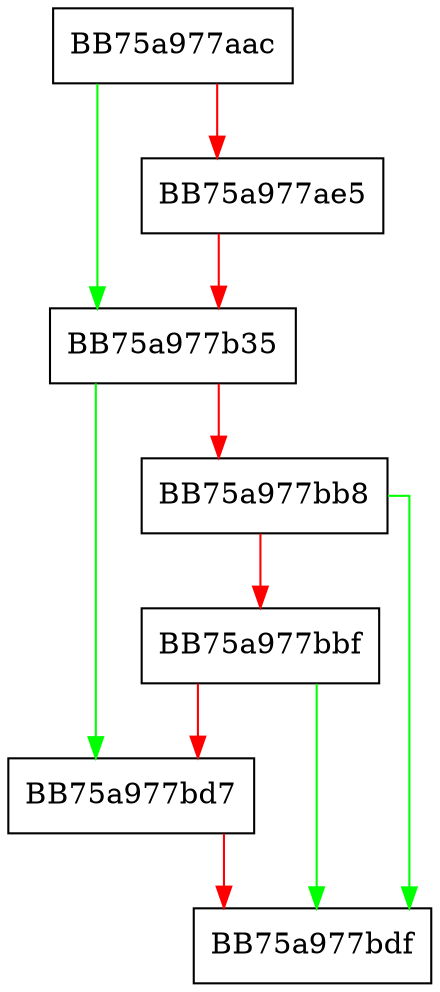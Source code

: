 digraph add_value {
  node [shape="box"];
  graph [splines=ortho];
  BB75a977aac -> BB75a977b35 [color="green"];
  BB75a977aac -> BB75a977ae5 [color="red"];
  BB75a977ae5 -> BB75a977b35 [color="red"];
  BB75a977b35 -> BB75a977bd7 [color="green"];
  BB75a977b35 -> BB75a977bb8 [color="red"];
  BB75a977bb8 -> BB75a977bdf [color="green"];
  BB75a977bb8 -> BB75a977bbf [color="red"];
  BB75a977bbf -> BB75a977bdf [color="green"];
  BB75a977bbf -> BB75a977bd7 [color="red"];
  BB75a977bd7 -> BB75a977bdf [color="red"];
}
